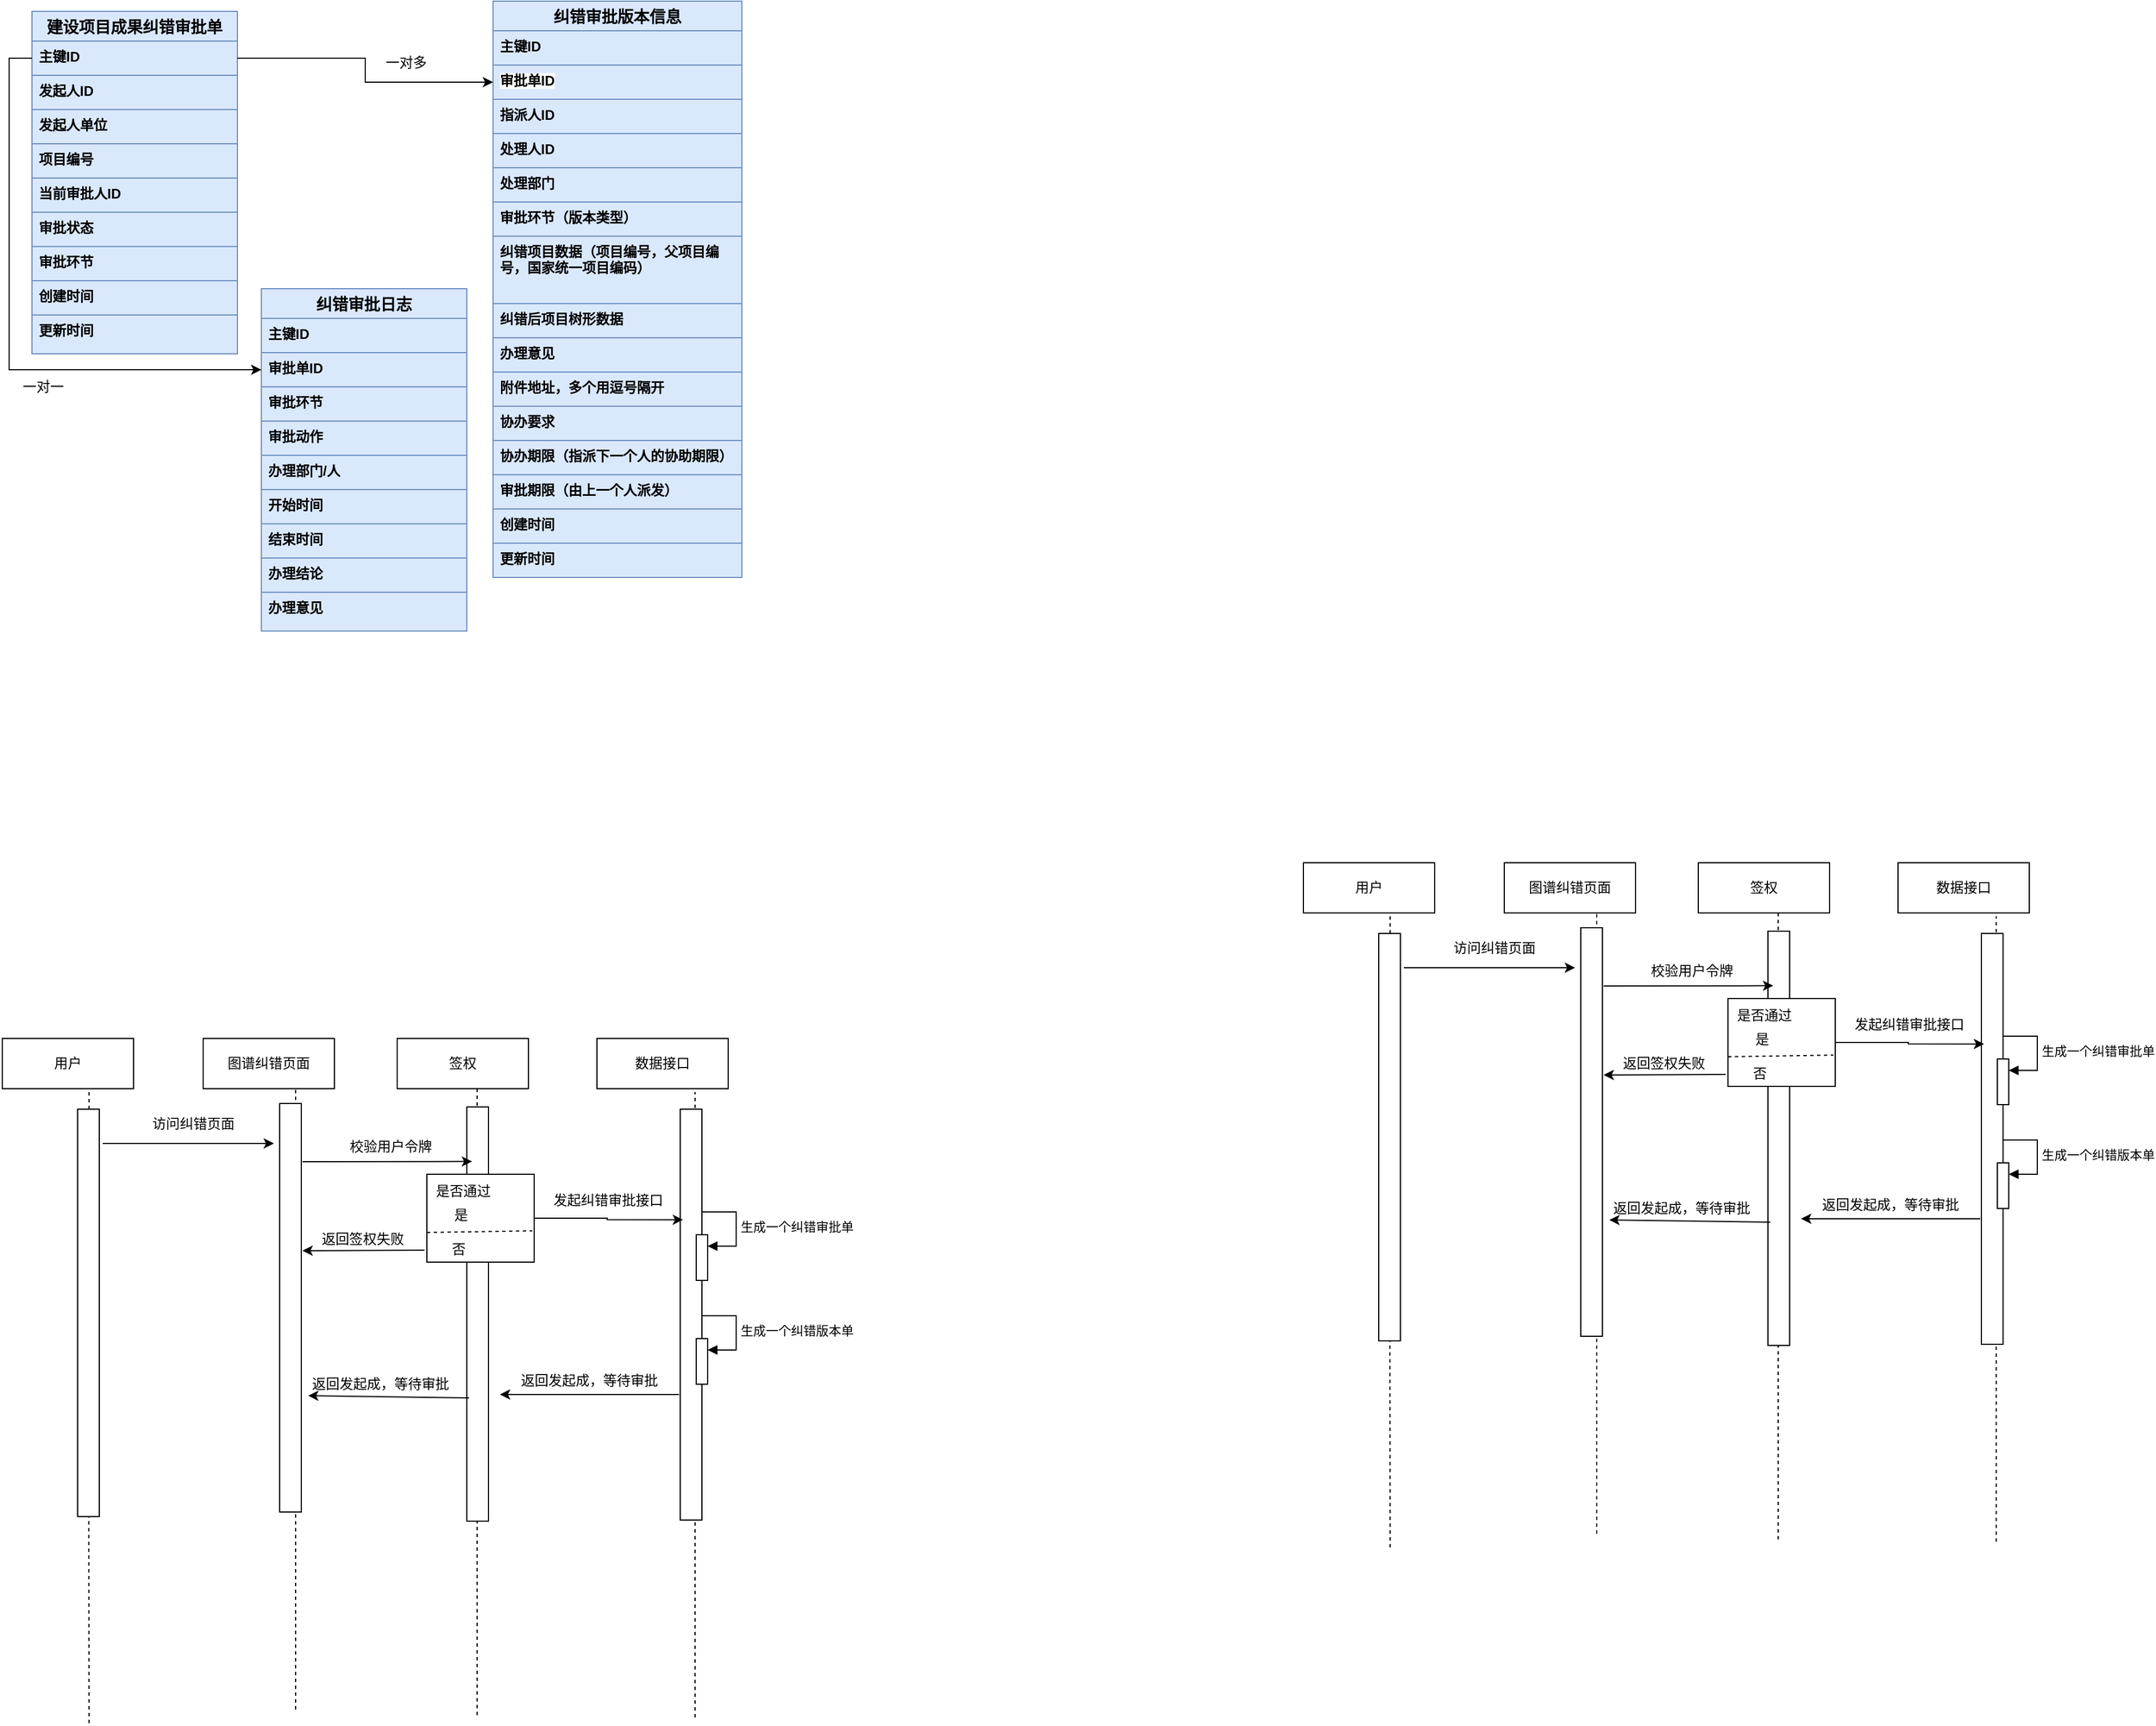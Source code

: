 <mxfile version="24.7.10">
  <diagram name="第 1 页" id="kT-wk51SkEdILYPWkGyS">
    <mxGraphModel dx="1050" dy="557" grid="0" gridSize="9" guides="1" tooltips="1" connect="1" arrows="1" fold="1" page="1" pageScale="1" pageWidth="827" pageHeight="1169" background="none" math="0" shadow="0">
      <root>
        <mxCell id="0" />
        <mxCell id="1" parent="0" />
        <mxCell id="QmBSqBYY-TNjPGqKKgsR-17" value="建设项目成果纠错审批单" style="swimlane;fontStyle=1;childLayout=stackLayout;horizontal=1;startSize=26;horizontalStack=0;resizeParent=1;resizeParentMax=0;resizeLast=0;collapsible=1;marginBottom=0;align=center;fontSize=14;fillColor=#dae8fc;strokeColor=#6c8ebf;" vertex="1" parent="1">
          <mxGeometry x="86" y="119" width="180" height="300" as="geometry" />
        </mxCell>
        <mxCell id="QmBSqBYY-TNjPGqKKgsR-18" value="主键ID" style="text;strokeColor=#6c8ebf;fillColor=#dae8fc;spacingLeft=4;spacingRight=4;overflow=hidden;rotatable=0;points=[[0,0.5],[1,0.5]];portConstraint=eastwest;fontSize=12;whiteSpace=wrap;html=1;fontStyle=1" vertex="1" parent="QmBSqBYY-TNjPGqKKgsR-17">
          <mxGeometry y="26" width="180" height="30" as="geometry" />
        </mxCell>
        <mxCell id="QmBSqBYY-TNjPGqKKgsR-136" value="发起人ID" style="text;strokeColor=#6c8ebf;fillColor=#dae8fc;spacingLeft=4;spacingRight=4;overflow=hidden;rotatable=0;points=[[0,0.5],[1,0.5]];portConstraint=eastwest;fontSize=12;whiteSpace=wrap;html=1;fontStyle=1" vertex="1" parent="QmBSqBYY-TNjPGqKKgsR-17">
          <mxGeometry y="56" width="180" height="30" as="geometry" />
        </mxCell>
        <mxCell id="QmBSqBYY-TNjPGqKKgsR-33" value="发起人单位" style="text;strokeColor=#6c8ebf;fillColor=#dae8fc;spacingLeft=4;spacingRight=4;overflow=hidden;rotatable=0;points=[[0,0.5],[1,0.5]];portConstraint=eastwest;fontSize=12;whiteSpace=wrap;html=1;fontStyle=1" vertex="1" parent="QmBSqBYY-TNjPGqKKgsR-17">
          <mxGeometry y="86" width="180" height="30" as="geometry" />
        </mxCell>
        <mxCell id="QmBSqBYY-TNjPGqKKgsR-24" value="项目编号" style="text;strokeColor=#6c8ebf;fillColor=#dae8fc;spacingLeft=4;spacingRight=4;overflow=hidden;rotatable=0;points=[[0,0.5],[1,0.5]];portConstraint=eastwest;fontSize=12;whiteSpace=wrap;html=1;fontStyle=1" vertex="1" parent="QmBSqBYY-TNjPGqKKgsR-17">
          <mxGeometry y="116" width="180" height="30" as="geometry" />
        </mxCell>
        <mxCell id="QmBSqBYY-TNjPGqKKgsR-20" value="当前审批人ID" style="text;strokeColor=#6c8ebf;fillColor=#dae8fc;spacingLeft=4;spacingRight=4;overflow=hidden;rotatable=0;points=[[0,0.5],[1,0.5]];portConstraint=eastwest;fontSize=12;whiteSpace=wrap;html=1;fontStyle=1" vertex="1" parent="QmBSqBYY-TNjPGqKKgsR-17">
          <mxGeometry y="146" width="180" height="30" as="geometry" />
        </mxCell>
        <mxCell id="QmBSqBYY-TNjPGqKKgsR-36" value="审批状态" style="text;strokeColor=#6c8ebf;fillColor=#dae8fc;spacingLeft=4;spacingRight=4;overflow=hidden;rotatable=0;points=[[0,0.5],[1,0.5]];portConstraint=eastwest;fontSize=12;whiteSpace=wrap;html=1;fontStyle=1" vertex="1" parent="QmBSqBYY-TNjPGqKKgsR-17">
          <mxGeometry y="176" width="180" height="30" as="geometry" />
        </mxCell>
        <mxCell id="QmBSqBYY-TNjPGqKKgsR-135" value="审批环节" style="text;strokeColor=#6c8ebf;fillColor=#dae8fc;spacingLeft=4;spacingRight=4;overflow=hidden;rotatable=0;points=[[0,0.5],[1,0.5]];portConstraint=eastwest;fontSize=12;whiteSpace=wrap;html=1;fontStyle=1" vertex="1" parent="QmBSqBYY-TNjPGqKKgsR-17">
          <mxGeometry y="206" width="180" height="30" as="geometry" />
        </mxCell>
        <mxCell id="QmBSqBYY-TNjPGqKKgsR-34" value="创建时间" style="text;strokeColor=#6c8ebf;fillColor=#dae8fc;spacingLeft=4;spacingRight=4;overflow=hidden;rotatable=0;points=[[0,0.5],[1,0.5]];portConstraint=eastwest;fontSize=12;whiteSpace=wrap;html=1;fontStyle=1" vertex="1" parent="QmBSqBYY-TNjPGqKKgsR-17">
          <mxGeometry y="236" width="180" height="30" as="geometry" />
        </mxCell>
        <mxCell id="QmBSqBYY-TNjPGqKKgsR-35" value="更新时间" style="text;strokeColor=#6c8ebf;fillColor=#dae8fc;spacingLeft=4;spacingRight=4;overflow=hidden;rotatable=0;points=[[0,0.5],[1,0.5]];portConstraint=eastwest;fontSize=12;whiteSpace=wrap;html=1;fontStyle=1" vertex="1" parent="QmBSqBYY-TNjPGqKKgsR-17">
          <mxGeometry y="266" width="180" height="34" as="geometry" />
        </mxCell>
        <mxCell id="QmBSqBYY-TNjPGqKKgsR-26" value="纠错审批版本信息" style="swimlane;fontStyle=1;childLayout=stackLayout;horizontal=1;startSize=26;horizontalStack=0;resizeParent=1;resizeParentMax=0;resizeLast=0;collapsible=1;marginBottom=0;align=center;fontSize=14;fillColor=#dae8fc;strokeColor=#6c8ebf;" vertex="1" parent="1">
          <mxGeometry x="490" y="110" width="218" height="505" as="geometry" />
        </mxCell>
        <mxCell id="QmBSqBYY-TNjPGqKKgsR-27" value="主键ID" style="text;strokeColor=#6c8ebf;fillColor=#dae8fc;spacingLeft=4;spacingRight=4;overflow=hidden;rotatable=0;points=[[0,0.5],[1,0.5]];portConstraint=eastwest;fontSize=12;whiteSpace=wrap;html=1;fontStyle=1" vertex="1" parent="QmBSqBYY-TNjPGqKKgsR-26">
          <mxGeometry y="26" width="218" height="30" as="geometry" />
        </mxCell>
        <mxCell id="QmBSqBYY-TNjPGqKKgsR-28" value="&lt;span style=&quot;color: rgb(0, 0, 0); font-family: Helvetica; font-size: 12px; font-style: normal; font-variant-ligatures: normal; font-variant-caps: normal; font-weight: 700; letter-spacing: normal; orphans: 2; text-align: left; text-indent: 0px; text-transform: none; widows: 2; word-spacing: 0px; -webkit-text-stroke-width: 0px; white-space: normal; background-color: rgb(251, 251, 251); text-decoration-thickness: initial; text-decoration-style: initial; text-decoration-color: initial; display: inline !important; float: none;&quot;&gt;审批单ID&lt;/span&gt;" style="text;strokeColor=#6c8ebf;fillColor=#dae8fc;spacingLeft=4;spacingRight=4;overflow=hidden;rotatable=0;points=[[0,0.5],[1,0.5]];portConstraint=eastwest;fontSize=12;whiteSpace=wrap;html=1;fontStyle=1" vertex="1" parent="QmBSqBYY-TNjPGqKKgsR-26">
          <mxGeometry y="56" width="218" height="30" as="geometry" />
        </mxCell>
        <mxCell id="QmBSqBYY-TNjPGqKKgsR-29" value="指派人ID" style="text;strokeColor=#6c8ebf;fillColor=#dae8fc;spacingLeft=4;spacingRight=4;overflow=hidden;rotatable=0;points=[[0,0.5],[1,0.5]];portConstraint=eastwest;fontSize=12;whiteSpace=wrap;html=1;fontStyle=1" vertex="1" parent="QmBSqBYY-TNjPGqKKgsR-26">
          <mxGeometry y="86" width="218" height="30" as="geometry" />
        </mxCell>
        <mxCell id="QmBSqBYY-TNjPGqKKgsR-138" value="处理人ID" style="text;strokeColor=#6c8ebf;fillColor=#dae8fc;spacingLeft=4;spacingRight=4;overflow=hidden;rotatable=0;points=[[0,0.5],[1,0.5]];portConstraint=eastwest;fontSize=12;whiteSpace=wrap;html=1;fontStyle=1" vertex="1" parent="QmBSqBYY-TNjPGqKKgsR-26">
          <mxGeometry y="116" width="218" height="30" as="geometry" />
        </mxCell>
        <mxCell id="QmBSqBYY-TNjPGqKKgsR-44" value="处理部门" style="text;strokeColor=#6c8ebf;fillColor=#dae8fc;spacingLeft=4;spacingRight=4;overflow=hidden;rotatable=0;points=[[0,0.5],[1,0.5]];portConstraint=eastwest;fontSize=12;whiteSpace=wrap;html=1;fontStyle=1" vertex="1" parent="QmBSqBYY-TNjPGqKKgsR-26">
          <mxGeometry y="146" width="218" height="30" as="geometry" />
        </mxCell>
        <mxCell id="QmBSqBYY-TNjPGqKKgsR-43" value="审批环节（版本类型）" style="text;strokeColor=#6c8ebf;fillColor=#dae8fc;spacingLeft=4;spacingRight=4;overflow=hidden;rotatable=0;points=[[0,0.5],[1,0.5]];portConstraint=eastwest;fontSize=12;whiteSpace=wrap;html=1;fontStyle=1" vertex="1" parent="QmBSqBYY-TNjPGqKKgsR-26">
          <mxGeometry y="176" width="218" height="30" as="geometry" />
        </mxCell>
        <mxCell id="QmBSqBYY-TNjPGqKKgsR-30" value="纠错项目数据（项目编号，父项目编号，国家统一项目编码）" style="text;strokeColor=#6c8ebf;fillColor=#dae8fc;spacingLeft=4;spacingRight=4;overflow=hidden;rotatable=0;points=[[0,0.5],[1,0.5]];portConstraint=eastwest;fontSize=12;whiteSpace=wrap;html=1;fontStyle=1" vertex="1" parent="QmBSqBYY-TNjPGqKKgsR-26">
          <mxGeometry y="206" width="218" height="59" as="geometry" />
        </mxCell>
        <mxCell id="QmBSqBYY-TNjPGqKKgsR-31" value="纠错后项目树形数据" style="text;strokeColor=#6c8ebf;fillColor=#dae8fc;spacingLeft=4;spacingRight=4;overflow=hidden;rotatable=0;points=[[0,0.5],[1,0.5]];portConstraint=eastwest;fontSize=12;whiteSpace=wrap;html=1;fontStyle=1" vertex="1" parent="QmBSqBYY-TNjPGqKKgsR-26">
          <mxGeometry y="265" width="218" height="30" as="geometry" />
        </mxCell>
        <mxCell id="QmBSqBYY-TNjPGqKKgsR-38" value="办理意见" style="text;strokeColor=#6c8ebf;fillColor=#dae8fc;spacingLeft=4;spacingRight=4;overflow=hidden;rotatable=0;points=[[0,0.5],[1,0.5]];portConstraint=eastwest;fontSize=12;whiteSpace=wrap;html=1;fontStyle=1" vertex="1" parent="QmBSqBYY-TNjPGqKKgsR-26">
          <mxGeometry y="295" width="218" height="30" as="geometry" />
        </mxCell>
        <mxCell id="QmBSqBYY-TNjPGqKKgsR-131" value="附件地址，多个用逗号隔开" style="text;strokeColor=#6c8ebf;fillColor=#dae8fc;spacingLeft=4;spacingRight=4;overflow=hidden;rotatable=0;points=[[0,0.5],[1,0.5]];portConstraint=eastwest;fontSize=12;whiteSpace=wrap;html=1;fontStyle=1" vertex="1" parent="QmBSqBYY-TNjPGqKKgsR-26">
          <mxGeometry y="325" width="218" height="30" as="geometry" />
        </mxCell>
        <mxCell id="QmBSqBYY-TNjPGqKKgsR-132" value="协办要求" style="text;strokeColor=#6c8ebf;fillColor=#dae8fc;spacingLeft=4;spacingRight=4;overflow=hidden;rotatable=0;points=[[0,0.5],[1,0.5]];portConstraint=eastwest;fontSize=12;whiteSpace=wrap;html=1;fontStyle=1" vertex="1" parent="QmBSqBYY-TNjPGqKKgsR-26">
          <mxGeometry y="355" width="218" height="30" as="geometry" />
        </mxCell>
        <mxCell id="QmBSqBYY-TNjPGqKKgsR-134" value="协办期限（指派下一个人的协助期限）" style="text;strokeColor=#6c8ebf;fillColor=#dae8fc;spacingLeft=4;spacingRight=4;overflow=hidden;rotatable=0;points=[[0,0.5],[1,0.5]];portConstraint=eastwest;fontSize=12;whiteSpace=wrap;html=1;fontStyle=1" vertex="1" parent="QmBSqBYY-TNjPGqKKgsR-26">
          <mxGeometry y="385" width="218" height="30" as="geometry" />
        </mxCell>
        <mxCell id="QmBSqBYY-TNjPGqKKgsR-137" value="审批期限（由上一个人派发）" style="text;strokeColor=#6c8ebf;fillColor=#dae8fc;spacingLeft=4;spacingRight=4;overflow=hidden;rotatable=0;points=[[0,0.5],[1,0.5]];portConstraint=eastwest;fontSize=12;whiteSpace=wrap;html=1;fontStyle=1" vertex="1" parent="QmBSqBYY-TNjPGqKKgsR-26">
          <mxGeometry y="415" width="218" height="30" as="geometry" />
        </mxCell>
        <mxCell id="QmBSqBYY-TNjPGqKKgsR-39" value="创建时间" style="text;strokeColor=#6c8ebf;fillColor=#dae8fc;spacingLeft=4;spacingRight=4;overflow=hidden;rotatable=0;points=[[0,0.5],[1,0.5]];portConstraint=eastwest;fontSize=12;whiteSpace=wrap;html=1;fontStyle=1" vertex="1" parent="QmBSqBYY-TNjPGqKKgsR-26">
          <mxGeometry y="445" width="218" height="30" as="geometry" />
        </mxCell>
        <mxCell id="QmBSqBYY-TNjPGqKKgsR-40" value="更新时间" style="text;strokeColor=#6c8ebf;fillColor=#dae8fc;spacingLeft=4;spacingRight=4;overflow=hidden;rotatable=0;points=[[0,0.5],[1,0.5]];portConstraint=eastwest;fontSize=12;whiteSpace=wrap;html=1;fontStyle=1" vertex="1" parent="QmBSqBYY-TNjPGqKKgsR-26">
          <mxGeometry y="475" width="218" height="30" as="geometry" />
        </mxCell>
        <mxCell id="QmBSqBYY-TNjPGqKKgsR-41" style="edgeStyle=orthogonalEdgeStyle;rounded=0;orthogonalLoop=1;jettySize=auto;html=1;entryX=0;entryY=0.5;entryDx=0;entryDy=0;exitX=1;exitY=0.5;exitDx=0;exitDy=0;" edge="1" parent="1" source="QmBSqBYY-TNjPGqKKgsR-18" target="QmBSqBYY-TNjPGqKKgsR-28">
          <mxGeometry relative="1" as="geometry">
            <mxPoint x="312" y="151" as="sourcePoint" />
          </mxGeometry>
        </mxCell>
        <mxCell id="QmBSqBYY-TNjPGqKKgsR-42" value="一对多" style="text;html=1;align=center;verticalAlign=middle;whiteSpace=wrap;rounded=0;" vertex="1" parent="1">
          <mxGeometry x="384" y="149" width="60" height="30" as="geometry" />
        </mxCell>
        <mxCell id="QmBSqBYY-TNjPGqKKgsR-45" value="用户" style="rounded=0;whiteSpace=wrap;html=1;" vertex="1" parent="1">
          <mxGeometry x="60" y="1019" width="115" height="44" as="geometry" />
        </mxCell>
        <mxCell id="QmBSqBYY-TNjPGqKKgsR-47" value="签权" style="rounded=0;whiteSpace=wrap;html=1;" vertex="1" parent="1">
          <mxGeometry x="406" y="1019" width="115" height="44" as="geometry" />
        </mxCell>
        <mxCell id="QmBSqBYY-TNjPGqKKgsR-48" value="图谱纠错页面" style="rounded=0;whiteSpace=wrap;html=1;" vertex="1" parent="1">
          <mxGeometry x="236" y="1019" width="115" height="44" as="geometry" />
        </mxCell>
        <mxCell id="QmBSqBYY-TNjPGqKKgsR-49" value="数据接口" style="rounded=0;whiteSpace=wrap;html=1;" vertex="1" parent="1">
          <mxGeometry x="581" y="1019" width="115" height="44" as="geometry" />
        </mxCell>
        <mxCell id="QmBSqBYY-TNjPGqKKgsR-50" value="" style="endArrow=none;dashed=1;html=1;rounded=0;" edge="1" parent="1" source="QmBSqBYY-TNjPGqKKgsR-54">
          <mxGeometry width="50" height="50" relative="1" as="geometry">
            <mxPoint x="136" y="1338" as="sourcePoint" />
            <mxPoint x="136" y="1066" as="targetPoint" />
          </mxGeometry>
        </mxCell>
        <mxCell id="QmBSqBYY-TNjPGqKKgsR-51" value="" style="endArrow=none;dashed=1;html=1;rounded=0;" edge="1" parent="1">
          <mxGeometry width="50" height="50" relative="1" as="geometry">
            <mxPoint x="317" y="1607" as="sourcePoint" />
            <mxPoint x="317" y="1063" as="targetPoint" />
          </mxGeometry>
        </mxCell>
        <mxCell id="QmBSqBYY-TNjPGqKKgsR-52" value="" style="endArrow=none;dashed=1;html=1;rounded=0;" edge="1" parent="1">
          <mxGeometry width="50" height="50" relative="1" as="geometry">
            <mxPoint x="476" y="1612" as="sourcePoint" />
            <mxPoint x="476" y="1063" as="targetPoint" />
          </mxGeometry>
        </mxCell>
        <mxCell id="QmBSqBYY-TNjPGqKKgsR-53" value="" style="endArrow=none;dashed=1;html=1;rounded=0;" edge="1" parent="1">
          <mxGeometry width="50" height="50" relative="1" as="geometry">
            <mxPoint x="667" y="1614" as="sourcePoint" />
            <mxPoint x="667" y="1066" as="targetPoint" />
          </mxGeometry>
        </mxCell>
        <mxCell id="QmBSqBYY-TNjPGqKKgsR-55" value="" style="endArrow=none;dashed=1;html=1;rounded=0;" edge="1" parent="1" target="QmBSqBYY-TNjPGqKKgsR-54">
          <mxGeometry width="50" height="50" relative="1" as="geometry">
            <mxPoint x="136" y="1619" as="sourcePoint" />
            <mxPoint x="136" y="1066" as="targetPoint" />
          </mxGeometry>
        </mxCell>
        <mxCell id="QmBSqBYY-TNjPGqKKgsR-54" value="" style="rounded=0;whiteSpace=wrap;html=1;" vertex="1" parent="1">
          <mxGeometry x="126" y="1081" width="19" height="357" as="geometry" />
        </mxCell>
        <mxCell id="QmBSqBYY-TNjPGqKKgsR-57" value="" style="rounded=0;whiteSpace=wrap;html=1;" vertex="1" parent="1">
          <mxGeometry x="303" y="1076" width="19" height="358" as="geometry" />
        </mxCell>
        <mxCell id="QmBSqBYY-TNjPGqKKgsR-58" value="" style="rounded=0;whiteSpace=wrap;html=1;" vertex="1" parent="1">
          <mxGeometry x="467" y="1079" width="19" height="363" as="geometry" />
        </mxCell>
        <mxCell id="QmBSqBYY-TNjPGqKKgsR-59" value="" style="rounded=0;whiteSpace=wrap;html=1;" vertex="1" parent="1">
          <mxGeometry x="654" y="1081" width="19" height="360" as="geometry" />
        </mxCell>
        <mxCell id="QmBSqBYY-TNjPGqKKgsR-60" value="" style="endArrow=classic;html=1;rounded=0;" edge="1" parent="1">
          <mxGeometry width="50" height="50" relative="1" as="geometry">
            <mxPoint x="148" y="1111" as="sourcePoint" />
            <mxPoint x="298" y="1111" as="targetPoint" />
          </mxGeometry>
        </mxCell>
        <mxCell id="QmBSqBYY-TNjPGqKKgsR-61" value="访问纠错页面" style="text;html=1;align=center;verticalAlign=middle;whiteSpace=wrap;rounded=0;" vertex="1" parent="1">
          <mxGeometry x="178" y="1079" width="99" height="30" as="geometry" />
        </mxCell>
        <mxCell id="QmBSqBYY-TNjPGqKKgsR-63" value="" style="endArrow=classic;html=1;rounded=0;entryX=0.242;entryY=0.3;entryDx=0;entryDy=0;entryPerimeter=0;" edge="1" parent="1">
          <mxGeometry width="50" height="50" relative="1" as="geometry">
            <mxPoint x="323" y="1127" as="sourcePoint" />
            <mxPoint x="471.598" y="1126.8" as="targetPoint" />
          </mxGeometry>
        </mxCell>
        <mxCell id="QmBSqBYY-TNjPGqKKgsR-64" value="校验用户令牌" style="text;html=1;align=center;verticalAlign=middle;whiteSpace=wrap;rounded=0;" vertex="1" parent="1">
          <mxGeometry x="351" y="1099" width="99" height="30" as="geometry" />
        </mxCell>
        <mxCell id="QmBSqBYY-TNjPGqKKgsR-65" value="" style="rounded=0;whiteSpace=wrap;html=1;" vertex="1" parent="1">
          <mxGeometry x="432" y="1138" width="94" height="77" as="geometry" />
        </mxCell>
        <mxCell id="QmBSqBYY-TNjPGqKKgsR-66" value="是否通过" style="text;html=1;align=center;verticalAlign=middle;whiteSpace=wrap;rounded=0;" vertex="1" parent="1">
          <mxGeometry x="433.5" y="1138" width="60" height="30" as="geometry" />
        </mxCell>
        <mxCell id="QmBSqBYY-TNjPGqKKgsR-67" value="是" style="text;html=1;align=center;verticalAlign=middle;whiteSpace=wrap;rounded=0;" vertex="1" parent="1">
          <mxGeometry x="432" y="1159" width="60" height="30" as="geometry" />
        </mxCell>
        <mxCell id="QmBSqBYY-TNjPGqKKgsR-68" value="" style="endArrow=none;dashed=1;html=1;rounded=0;exitX=0;exitY=1;exitDx=0;exitDy=0;entryX=0.983;entryY=0.644;entryDx=0;entryDy=0;entryPerimeter=0;" edge="1" parent="1" source="QmBSqBYY-TNjPGqKKgsR-67" target="QmBSqBYY-TNjPGqKKgsR-65">
          <mxGeometry width="50" height="50" relative="1" as="geometry">
            <mxPoint x="448" y="1208" as="sourcePoint" />
            <mxPoint x="498" y="1158" as="targetPoint" />
          </mxGeometry>
        </mxCell>
        <mxCell id="QmBSqBYY-TNjPGqKKgsR-70" value="否" style="text;html=1;align=center;verticalAlign=middle;whiteSpace=wrap;rounded=0;" vertex="1" parent="1">
          <mxGeometry x="430" y="1189" width="60" height="30" as="geometry" />
        </mxCell>
        <mxCell id="QmBSqBYY-TNjPGqKKgsR-71" value="" style="endArrow=classic;html=1;rounded=0;" edge="1" parent="1">
          <mxGeometry width="50" height="50" relative="1" as="geometry">
            <mxPoint x="430" y="1204.562" as="sourcePoint" />
            <mxPoint x="323" y="1205" as="targetPoint" />
          </mxGeometry>
        </mxCell>
        <mxCell id="QmBSqBYY-TNjPGqKKgsR-72" value="返回签权失败" style="text;html=1;align=center;verticalAlign=middle;whiteSpace=wrap;rounded=0;" vertex="1" parent="1">
          <mxGeometry x="330" y="1189" width="92" height="12" as="geometry" />
        </mxCell>
        <mxCell id="QmBSqBYY-TNjPGqKKgsR-73" style="edgeStyle=orthogonalEdgeStyle;rounded=0;orthogonalLoop=1;jettySize=auto;html=1;exitX=1;exitY=0.5;exitDx=0;exitDy=0;entryX=0.126;entryY=0.269;entryDx=0;entryDy=0;entryPerimeter=0;" edge="1" parent="1" source="QmBSqBYY-TNjPGqKKgsR-65" target="QmBSqBYY-TNjPGqKKgsR-59">
          <mxGeometry relative="1" as="geometry">
            <mxPoint x="652" y="1177" as="targetPoint" />
          </mxGeometry>
        </mxCell>
        <mxCell id="QmBSqBYY-TNjPGqKKgsR-74" value="发起纠错审批接口" style="text;html=1;align=center;verticalAlign=middle;whiteSpace=wrap;rounded=0;" vertex="1" parent="1">
          <mxGeometry x="536" y="1150" width="110" height="21" as="geometry" />
        </mxCell>
        <mxCell id="QmBSqBYY-TNjPGqKKgsR-84" value="" style="endArrow=classic;html=1;rounded=0;" edge="1" parent="1">
          <mxGeometry width="50" height="50" relative="1" as="geometry">
            <mxPoint x="653" y="1331" as="sourcePoint" />
            <mxPoint x="496" y="1331" as="targetPoint" />
          </mxGeometry>
        </mxCell>
        <mxCell id="QmBSqBYY-TNjPGqKKgsR-85" value="返回发起成，等待审批" style="text;html=1;align=center;verticalAlign=middle;whiteSpace=wrap;rounded=0;" vertex="1" parent="1">
          <mxGeometry x="510" y="1309" width="129" height="20" as="geometry" />
        </mxCell>
        <mxCell id="QmBSqBYY-TNjPGqKKgsR-89" value="" style="html=1;points=[[0,0,0,0,5],[0,1,0,0,-5],[1,0,0,0,5],[1,1,0,0,-5]];perimeter=orthogonalPerimeter;outlineConnect=0;targetShapes=umlLifeline;portConstraint=eastwest;newEdgeStyle={&quot;curved&quot;:0,&quot;rounded&quot;:0};" vertex="1" parent="1">
          <mxGeometry x="668" y="1282" width="10" height="40" as="geometry" />
        </mxCell>
        <mxCell id="QmBSqBYY-TNjPGqKKgsR-90" value="生成一个纠错版本单" style="html=1;align=left;spacingLeft=2;endArrow=block;rounded=0;edgeStyle=orthogonalEdgeStyle;curved=0;rounded=0;" edge="1" target="QmBSqBYY-TNjPGqKKgsR-89" parent="1">
          <mxGeometry relative="1" as="geometry">
            <mxPoint x="673" y="1262" as="sourcePoint" />
            <Array as="points">
              <mxPoint x="703" y="1292" />
            </Array>
          </mxGeometry>
        </mxCell>
        <mxCell id="QmBSqBYY-TNjPGqKKgsR-92" value="" style="html=1;points=[[0,0,0,0,5],[0,1,0,0,-5],[1,0,0,0,5],[1,1,0,0,-5]];perimeter=orthogonalPerimeter;outlineConnect=0;targetShapes=umlLifeline;portConstraint=eastwest;newEdgeStyle={&quot;curved&quot;:0,&quot;rounded&quot;:0};" vertex="1" parent="1">
          <mxGeometry x="668" y="1191" width="10" height="40" as="geometry" />
        </mxCell>
        <mxCell id="QmBSqBYY-TNjPGqKKgsR-93" value="生成一个纠错审批单" style="html=1;align=left;spacingLeft=2;endArrow=block;rounded=0;edgeStyle=orthogonalEdgeStyle;curved=0;rounded=0;" edge="1" target="QmBSqBYY-TNjPGqKKgsR-92" parent="1">
          <mxGeometry relative="1" as="geometry">
            <mxPoint x="673" y="1171" as="sourcePoint" />
            <Array as="points">
              <mxPoint x="703" y="1201" />
            </Array>
          </mxGeometry>
        </mxCell>
        <mxCell id="QmBSqBYY-TNjPGqKKgsR-94" value="" style="endArrow=classic;html=1;rounded=0;exitX=-0.042;exitY=0.484;exitDx=0;exitDy=0;exitPerimeter=0;entryX=0;entryY=1;entryDx=0;entryDy=0;" edge="1" parent="1" target="QmBSqBYY-TNjPGqKKgsR-95">
          <mxGeometry width="50" height="50" relative="1" as="geometry">
            <mxPoint x="469" y="1334" as="sourcePoint" />
            <mxPoint x="303" y="1334" as="targetPoint" />
          </mxGeometry>
        </mxCell>
        <mxCell id="QmBSqBYY-TNjPGqKKgsR-95" value="返回发起成，等待审批" style="text;html=1;align=center;verticalAlign=middle;whiteSpace=wrap;rounded=0;" vertex="1" parent="1">
          <mxGeometry x="328" y="1312" width="127" height="20" as="geometry" />
        </mxCell>
        <mxCell id="QmBSqBYY-TNjPGqKKgsR-97" value="用户" style="rounded=0;whiteSpace=wrap;html=1;" vertex="1" parent="1">
          <mxGeometry x="1200" y="865" width="115" height="44" as="geometry" />
        </mxCell>
        <mxCell id="QmBSqBYY-TNjPGqKKgsR-98" value="签权" style="rounded=0;whiteSpace=wrap;html=1;" vertex="1" parent="1">
          <mxGeometry x="1546" y="865" width="115" height="44" as="geometry" />
        </mxCell>
        <mxCell id="QmBSqBYY-TNjPGqKKgsR-99" value="图谱纠错页面" style="rounded=0;whiteSpace=wrap;html=1;" vertex="1" parent="1">
          <mxGeometry x="1376" y="865" width="115" height="44" as="geometry" />
        </mxCell>
        <mxCell id="QmBSqBYY-TNjPGqKKgsR-100" value="数据接口" style="rounded=0;whiteSpace=wrap;html=1;" vertex="1" parent="1">
          <mxGeometry x="1721" y="865" width="115" height="44" as="geometry" />
        </mxCell>
        <mxCell id="QmBSqBYY-TNjPGqKKgsR-101" value="" style="endArrow=none;dashed=1;html=1;rounded=0;" edge="1" parent="1" source="QmBSqBYY-TNjPGqKKgsR-106">
          <mxGeometry width="50" height="50" relative="1" as="geometry">
            <mxPoint x="1276" y="1184" as="sourcePoint" />
            <mxPoint x="1276" y="912" as="targetPoint" />
          </mxGeometry>
        </mxCell>
        <mxCell id="QmBSqBYY-TNjPGqKKgsR-102" value="" style="endArrow=none;dashed=1;html=1;rounded=0;" edge="1" parent="1">
          <mxGeometry width="50" height="50" relative="1" as="geometry">
            <mxPoint x="1457" y="1453" as="sourcePoint" />
            <mxPoint x="1457" y="909" as="targetPoint" />
          </mxGeometry>
        </mxCell>
        <mxCell id="QmBSqBYY-TNjPGqKKgsR-103" value="" style="endArrow=none;dashed=1;html=1;rounded=0;" edge="1" parent="1">
          <mxGeometry width="50" height="50" relative="1" as="geometry">
            <mxPoint x="1616" y="1458" as="sourcePoint" />
            <mxPoint x="1616" y="909" as="targetPoint" />
          </mxGeometry>
        </mxCell>
        <mxCell id="QmBSqBYY-TNjPGqKKgsR-104" value="" style="endArrow=none;dashed=1;html=1;rounded=0;" edge="1" parent="1">
          <mxGeometry width="50" height="50" relative="1" as="geometry">
            <mxPoint x="1807" y="1460" as="sourcePoint" />
            <mxPoint x="1807" y="912" as="targetPoint" />
          </mxGeometry>
        </mxCell>
        <mxCell id="QmBSqBYY-TNjPGqKKgsR-105" value="" style="endArrow=none;dashed=1;html=1;rounded=0;" edge="1" parent="1" target="QmBSqBYY-TNjPGqKKgsR-106">
          <mxGeometry width="50" height="50" relative="1" as="geometry">
            <mxPoint x="1276" y="1465" as="sourcePoint" />
            <mxPoint x="1276" y="912" as="targetPoint" />
          </mxGeometry>
        </mxCell>
        <mxCell id="QmBSqBYY-TNjPGqKKgsR-106" value="" style="rounded=0;whiteSpace=wrap;html=1;" vertex="1" parent="1">
          <mxGeometry x="1266" y="927" width="19" height="357" as="geometry" />
        </mxCell>
        <mxCell id="QmBSqBYY-TNjPGqKKgsR-107" value="" style="rounded=0;whiteSpace=wrap;html=1;" vertex="1" parent="1">
          <mxGeometry x="1443" y="922" width="19" height="358" as="geometry" />
        </mxCell>
        <mxCell id="QmBSqBYY-TNjPGqKKgsR-108" value="" style="rounded=0;whiteSpace=wrap;html=1;" vertex="1" parent="1">
          <mxGeometry x="1607" y="925" width="19" height="363" as="geometry" />
        </mxCell>
        <mxCell id="QmBSqBYY-TNjPGqKKgsR-109" value="" style="rounded=0;whiteSpace=wrap;html=1;" vertex="1" parent="1">
          <mxGeometry x="1794" y="927" width="19" height="360" as="geometry" />
        </mxCell>
        <mxCell id="QmBSqBYY-TNjPGqKKgsR-110" value="" style="endArrow=classic;html=1;rounded=0;" edge="1" parent="1">
          <mxGeometry width="50" height="50" relative="1" as="geometry">
            <mxPoint x="1288" y="957" as="sourcePoint" />
            <mxPoint x="1438" y="957" as="targetPoint" />
          </mxGeometry>
        </mxCell>
        <mxCell id="QmBSqBYY-TNjPGqKKgsR-111" value="访问纠错页面" style="text;html=1;align=center;verticalAlign=middle;whiteSpace=wrap;rounded=0;" vertex="1" parent="1">
          <mxGeometry x="1318" y="925" width="99" height="30" as="geometry" />
        </mxCell>
        <mxCell id="QmBSqBYY-TNjPGqKKgsR-112" value="" style="endArrow=classic;html=1;rounded=0;entryX=0.242;entryY=0.3;entryDx=0;entryDy=0;entryPerimeter=0;" edge="1" parent="1">
          <mxGeometry width="50" height="50" relative="1" as="geometry">
            <mxPoint x="1463" y="973" as="sourcePoint" />
            <mxPoint x="1611.598" y="972.8" as="targetPoint" />
          </mxGeometry>
        </mxCell>
        <mxCell id="QmBSqBYY-TNjPGqKKgsR-113" value="校验用户令牌" style="text;html=1;align=center;verticalAlign=middle;whiteSpace=wrap;rounded=0;" vertex="1" parent="1">
          <mxGeometry x="1491" y="945" width="99" height="30" as="geometry" />
        </mxCell>
        <mxCell id="QmBSqBYY-TNjPGqKKgsR-114" value="" style="rounded=0;whiteSpace=wrap;html=1;" vertex="1" parent="1">
          <mxGeometry x="1572" y="984" width="94" height="77" as="geometry" />
        </mxCell>
        <mxCell id="QmBSqBYY-TNjPGqKKgsR-115" value="是否通过" style="text;html=1;align=center;verticalAlign=middle;whiteSpace=wrap;rounded=0;" vertex="1" parent="1">
          <mxGeometry x="1573.5" y="984" width="60" height="30" as="geometry" />
        </mxCell>
        <mxCell id="QmBSqBYY-TNjPGqKKgsR-116" value="是" style="text;html=1;align=center;verticalAlign=middle;whiteSpace=wrap;rounded=0;" vertex="1" parent="1">
          <mxGeometry x="1572" y="1005" width="60" height="30" as="geometry" />
        </mxCell>
        <mxCell id="QmBSqBYY-TNjPGqKKgsR-117" value="" style="endArrow=none;dashed=1;html=1;rounded=0;exitX=0;exitY=1;exitDx=0;exitDy=0;entryX=0.983;entryY=0.644;entryDx=0;entryDy=0;entryPerimeter=0;" edge="1" parent="1" source="QmBSqBYY-TNjPGqKKgsR-116" target="QmBSqBYY-TNjPGqKKgsR-114">
          <mxGeometry width="50" height="50" relative="1" as="geometry">
            <mxPoint x="1588" y="1054" as="sourcePoint" />
            <mxPoint x="1638" y="1004" as="targetPoint" />
          </mxGeometry>
        </mxCell>
        <mxCell id="QmBSqBYY-TNjPGqKKgsR-118" value="否" style="text;html=1;align=center;verticalAlign=middle;whiteSpace=wrap;rounded=0;" vertex="1" parent="1">
          <mxGeometry x="1570" y="1035" width="60" height="30" as="geometry" />
        </mxCell>
        <mxCell id="QmBSqBYY-TNjPGqKKgsR-119" value="" style="endArrow=classic;html=1;rounded=0;" edge="1" parent="1">
          <mxGeometry width="50" height="50" relative="1" as="geometry">
            <mxPoint x="1570" y="1050.562" as="sourcePoint" />
            <mxPoint x="1463" y="1051" as="targetPoint" />
          </mxGeometry>
        </mxCell>
        <mxCell id="QmBSqBYY-TNjPGqKKgsR-120" value="返回签权失败" style="text;html=1;align=center;verticalAlign=middle;whiteSpace=wrap;rounded=0;" vertex="1" parent="1">
          <mxGeometry x="1470" y="1035" width="92" height="12" as="geometry" />
        </mxCell>
        <mxCell id="QmBSqBYY-TNjPGqKKgsR-121" style="edgeStyle=orthogonalEdgeStyle;rounded=0;orthogonalLoop=1;jettySize=auto;html=1;exitX=1;exitY=0.5;exitDx=0;exitDy=0;entryX=0.126;entryY=0.269;entryDx=0;entryDy=0;entryPerimeter=0;" edge="1" parent="1" source="QmBSqBYY-TNjPGqKKgsR-114" target="QmBSqBYY-TNjPGqKKgsR-109">
          <mxGeometry relative="1" as="geometry">
            <mxPoint x="1792" y="1023" as="targetPoint" />
          </mxGeometry>
        </mxCell>
        <mxCell id="QmBSqBYY-TNjPGqKKgsR-122" value="发起纠错审批接口" style="text;html=1;align=center;verticalAlign=middle;whiteSpace=wrap;rounded=0;" vertex="1" parent="1">
          <mxGeometry x="1676" y="996" width="110" height="21" as="geometry" />
        </mxCell>
        <mxCell id="QmBSqBYY-TNjPGqKKgsR-123" value="" style="endArrow=classic;html=1;rounded=0;" edge="1" parent="1">
          <mxGeometry width="50" height="50" relative="1" as="geometry">
            <mxPoint x="1793" y="1177" as="sourcePoint" />
            <mxPoint x="1636" y="1177" as="targetPoint" />
          </mxGeometry>
        </mxCell>
        <mxCell id="QmBSqBYY-TNjPGqKKgsR-124" value="返回发起成，等待审批" style="text;html=1;align=center;verticalAlign=middle;whiteSpace=wrap;rounded=0;" vertex="1" parent="1">
          <mxGeometry x="1650" y="1155" width="129" height="20" as="geometry" />
        </mxCell>
        <mxCell id="QmBSqBYY-TNjPGqKKgsR-125" value="" style="html=1;points=[[0,0,0,0,5],[0,1,0,0,-5],[1,0,0,0,5],[1,1,0,0,-5]];perimeter=orthogonalPerimeter;outlineConnect=0;targetShapes=umlLifeline;portConstraint=eastwest;newEdgeStyle={&quot;curved&quot;:0,&quot;rounded&quot;:0};" vertex="1" parent="1">
          <mxGeometry x="1808" y="1128" width="10" height="40" as="geometry" />
        </mxCell>
        <mxCell id="QmBSqBYY-TNjPGqKKgsR-126" value="生成一个纠错版本单" style="html=1;align=left;spacingLeft=2;endArrow=block;rounded=0;edgeStyle=orthogonalEdgeStyle;curved=0;rounded=0;" edge="1" parent="1" target="QmBSqBYY-TNjPGqKKgsR-125">
          <mxGeometry relative="1" as="geometry">
            <mxPoint x="1813" y="1108" as="sourcePoint" />
            <Array as="points">
              <mxPoint x="1843" y="1138" />
            </Array>
          </mxGeometry>
        </mxCell>
        <mxCell id="QmBSqBYY-TNjPGqKKgsR-127" value="" style="html=1;points=[[0,0,0,0,5],[0,1,0,0,-5],[1,0,0,0,5],[1,1,0,0,-5]];perimeter=orthogonalPerimeter;outlineConnect=0;targetShapes=umlLifeline;portConstraint=eastwest;newEdgeStyle={&quot;curved&quot;:0,&quot;rounded&quot;:0};" vertex="1" parent="1">
          <mxGeometry x="1808" y="1037" width="10" height="40" as="geometry" />
        </mxCell>
        <mxCell id="QmBSqBYY-TNjPGqKKgsR-128" value="生成一个纠错审批单" style="html=1;align=left;spacingLeft=2;endArrow=block;rounded=0;edgeStyle=orthogonalEdgeStyle;curved=0;rounded=0;" edge="1" parent="1" target="QmBSqBYY-TNjPGqKKgsR-127">
          <mxGeometry relative="1" as="geometry">
            <mxPoint x="1813" y="1017" as="sourcePoint" />
            <Array as="points">
              <mxPoint x="1843" y="1047" />
            </Array>
          </mxGeometry>
        </mxCell>
        <mxCell id="QmBSqBYY-TNjPGqKKgsR-129" value="" style="endArrow=classic;html=1;rounded=0;exitX=-0.042;exitY=0.484;exitDx=0;exitDy=0;exitPerimeter=0;entryX=0;entryY=1;entryDx=0;entryDy=0;" edge="1" parent="1" target="QmBSqBYY-TNjPGqKKgsR-130">
          <mxGeometry width="50" height="50" relative="1" as="geometry">
            <mxPoint x="1609" y="1180" as="sourcePoint" />
            <mxPoint x="1443" y="1180" as="targetPoint" />
          </mxGeometry>
        </mxCell>
        <mxCell id="QmBSqBYY-TNjPGqKKgsR-130" value="返回发起成，等待审批" style="text;html=1;align=center;verticalAlign=middle;whiteSpace=wrap;rounded=0;" vertex="1" parent="1">
          <mxGeometry x="1468" y="1158" width="127" height="20" as="geometry" />
        </mxCell>
        <mxCell id="QmBSqBYY-TNjPGqKKgsR-139" value="纠错审批日志" style="swimlane;fontStyle=1;childLayout=stackLayout;horizontal=1;startSize=26;horizontalStack=0;resizeParent=1;resizeParentMax=0;resizeLast=0;collapsible=1;marginBottom=0;align=center;fontSize=14;fillColor=#dae8fc;strokeColor=#6c8ebf;" vertex="1" parent="1">
          <mxGeometry x="287" y="362" width="180" height="300" as="geometry" />
        </mxCell>
        <mxCell id="QmBSqBYY-TNjPGqKKgsR-140" value="主键ID" style="text;strokeColor=#6c8ebf;fillColor=#dae8fc;spacingLeft=4;spacingRight=4;overflow=hidden;rotatable=0;points=[[0,0.5],[1,0.5]];portConstraint=eastwest;fontSize=12;whiteSpace=wrap;html=1;fontStyle=1" vertex="1" parent="QmBSqBYY-TNjPGqKKgsR-139">
          <mxGeometry y="26" width="180" height="30" as="geometry" />
        </mxCell>
        <mxCell id="QmBSqBYY-TNjPGqKKgsR-141" value="审批单ID" style="text;strokeColor=#6c8ebf;fillColor=#dae8fc;spacingLeft=4;spacingRight=4;overflow=hidden;rotatable=0;points=[[0,0.5],[1,0.5]];portConstraint=eastwest;fontSize=12;whiteSpace=wrap;html=1;fontStyle=1" vertex="1" parent="QmBSqBYY-TNjPGqKKgsR-139">
          <mxGeometry y="56" width="180" height="30" as="geometry" />
        </mxCell>
        <mxCell id="QmBSqBYY-TNjPGqKKgsR-142" value="审批环节" style="text;strokeColor=#6c8ebf;fillColor=#dae8fc;spacingLeft=4;spacingRight=4;overflow=hidden;rotatable=0;points=[[0,0.5],[1,0.5]];portConstraint=eastwest;fontSize=12;whiteSpace=wrap;html=1;fontStyle=1" vertex="1" parent="QmBSqBYY-TNjPGqKKgsR-139">
          <mxGeometry y="86" width="180" height="30" as="geometry" />
        </mxCell>
        <mxCell id="QmBSqBYY-TNjPGqKKgsR-143" value="审批动作" style="text;strokeColor=#6c8ebf;fillColor=#dae8fc;spacingLeft=4;spacingRight=4;overflow=hidden;rotatable=0;points=[[0,0.5],[1,0.5]];portConstraint=eastwest;fontSize=12;whiteSpace=wrap;html=1;fontStyle=1" vertex="1" parent="QmBSqBYY-TNjPGqKKgsR-139">
          <mxGeometry y="116" width="180" height="30" as="geometry" />
        </mxCell>
        <mxCell id="QmBSqBYY-TNjPGqKKgsR-144" value="办理部门/人" style="text;strokeColor=#6c8ebf;fillColor=#dae8fc;spacingLeft=4;spacingRight=4;overflow=hidden;rotatable=0;points=[[0,0.5],[1,0.5]];portConstraint=eastwest;fontSize=12;whiteSpace=wrap;html=1;fontStyle=1" vertex="1" parent="QmBSqBYY-TNjPGqKKgsR-139">
          <mxGeometry y="146" width="180" height="30" as="geometry" />
        </mxCell>
        <mxCell id="QmBSqBYY-TNjPGqKKgsR-145" value="开始时间" style="text;strokeColor=#6c8ebf;fillColor=#dae8fc;spacingLeft=4;spacingRight=4;overflow=hidden;rotatable=0;points=[[0,0.5],[1,0.5]];portConstraint=eastwest;fontSize=12;whiteSpace=wrap;html=1;fontStyle=1" vertex="1" parent="QmBSqBYY-TNjPGqKKgsR-139">
          <mxGeometry y="176" width="180" height="30" as="geometry" />
        </mxCell>
        <mxCell id="QmBSqBYY-TNjPGqKKgsR-146" value="结束时间" style="text;strokeColor=#6c8ebf;fillColor=#dae8fc;spacingLeft=4;spacingRight=4;overflow=hidden;rotatable=0;points=[[0,0.5],[1,0.5]];portConstraint=eastwest;fontSize=12;whiteSpace=wrap;html=1;fontStyle=1" vertex="1" parent="QmBSqBYY-TNjPGqKKgsR-139">
          <mxGeometry y="206" width="180" height="30" as="geometry" />
        </mxCell>
        <mxCell id="QmBSqBYY-TNjPGqKKgsR-147" value="办理结论" style="text;strokeColor=#6c8ebf;fillColor=#dae8fc;spacingLeft=4;spacingRight=4;overflow=hidden;rotatable=0;points=[[0,0.5],[1,0.5]];portConstraint=eastwest;fontSize=12;whiteSpace=wrap;html=1;fontStyle=1" vertex="1" parent="QmBSqBYY-TNjPGqKKgsR-139">
          <mxGeometry y="236" width="180" height="30" as="geometry" />
        </mxCell>
        <mxCell id="QmBSqBYY-TNjPGqKKgsR-148" value="办理意见" style="text;strokeColor=#6c8ebf;fillColor=#dae8fc;spacingLeft=4;spacingRight=4;overflow=hidden;rotatable=0;points=[[0,0.5],[1,0.5]];portConstraint=eastwest;fontSize=12;whiteSpace=wrap;html=1;fontStyle=1" vertex="1" parent="QmBSqBYY-TNjPGqKKgsR-139">
          <mxGeometry y="266" width="180" height="34" as="geometry" />
        </mxCell>
        <mxCell id="QmBSqBYY-TNjPGqKKgsR-150" style="edgeStyle=orthogonalEdgeStyle;rounded=0;orthogonalLoop=1;jettySize=auto;html=1;exitX=0;exitY=0.5;exitDx=0;exitDy=0;entryX=0;entryY=0.5;entryDx=0;entryDy=0;" edge="1" parent="1" source="QmBSqBYY-TNjPGqKKgsR-18" target="QmBSqBYY-TNjPGqKKgsR-141">
          <mxGeometry relative="1" as="geometry" />
        </mxCell>
        <mxCell id="QmBSqBYY-TNjPGqKKgsR-151" value="一对一" style="text;html=1;align=center;verticalAlign=middle;whiteSpace=wrap;rounded=0;" vertex="1" parent="1">
          <mxGeometry x="66" y="433" width="60" height="30" as="geometry" />
        </mxCell>
      </root>
    </mxGraphModel>
  </diagram>
</mxfile>
